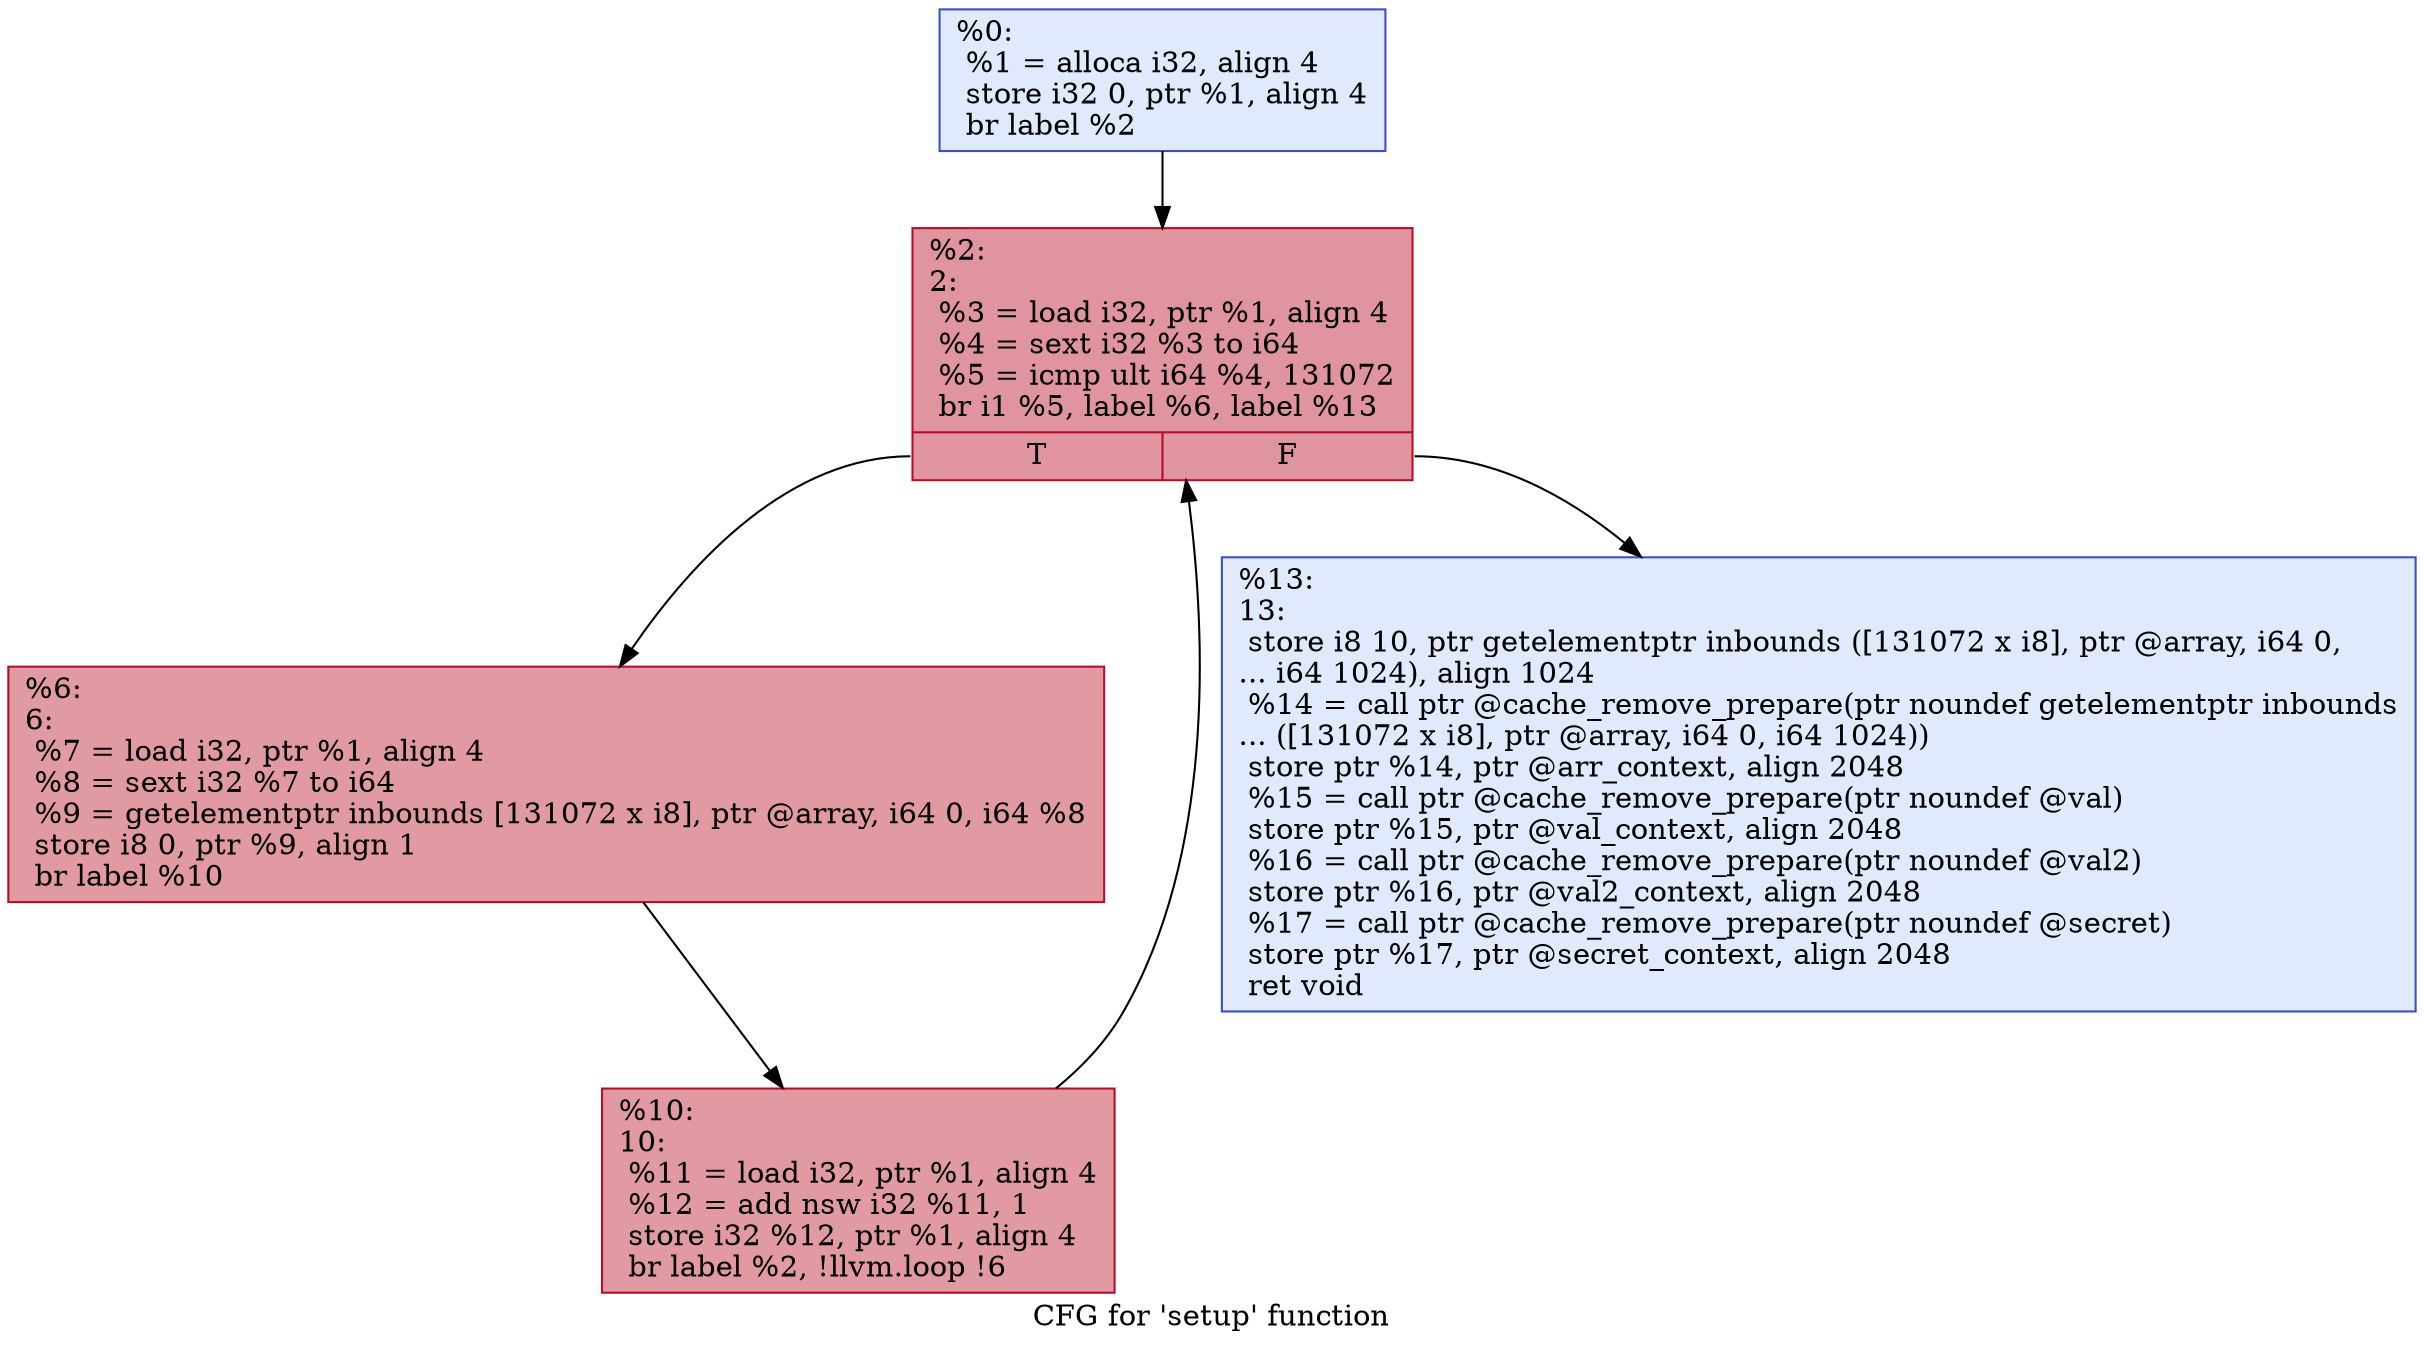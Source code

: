 digraph "CFG for 'setup' function" {
	label="CFG for 'setup' function";

	Node0x60000292d140 [shape=record,color="#3d50c3ff", style=filled, fillcolor="#b9d0f970",label="{%0:\l  %1 = alloca i32, align 4\l  store i32 0, ptr %1, align 4\l  br label %2\l}"];
	Node0x60000292d140 -> Node0x60000292d180;
	Node0x60000292d180 [shape=record,color="#b70d28ff", style=filled, fillcolor="#b70d2870",label="{%2:\l2:                                                \l  %3 = load i32, ptr %1, align 4\l  %4 = sext i32 %3 to i64\l  %5 = icmp ult i64 %4, 131072\l  br i1 %5, label %6, label %13\l|{<s0>T|<s1>F}}"];
	Node0x60000292d180:s0 -> Node0x60000292d200;
	Node0x60000292d180:s1 -> Node0x60000292d280;
	Node0x60000292d200 [shape=record,color="#b70d28ff", style=filled, fillcolor="#bb1b2c70",label="{%6:\l6:                                                \l  %7 = load i32, ptr %1, align 4\l  %8 = sext i32 %7 to i64\l  %9 = getelementptr inbounds [131072 x i8], ptr @array, i64 0, i64 %8\l  store i8 0, ptr %9, align 1\l  br label %10\l}"];
	Node0x60000292d200 -> Node0x60000292d1c0;
	Node0x60000292d1c0 [shape=record,color="#b70d28ff", style=filled, fillcolor="#bb1b2c70",label="{%10:\l10:                                               \l  %11 = load i32, ptr %1, align 4\l  %12 = add nsw i32 %11, 1\l  store i32 %12, ptr %1, align 4\l  br label %2, !llvm.loop !6\l}"];
	Node0x60000292d1c0 -> Node0x60000292d180;
	Node0x60000292d280 [shape=record,color="#3d50c3ff", style=filled, fillcolor="#b9d0f970",label="{%13:\l13:                                               \l  store i8 10, ptr getelementptr inbounds ([131072 x i8], ptr @array, i64 0,\l... i64 1024), align 1024\l  %14 = call ptr @cache_remove_prepare(ptr noundef getelementptr inbounds\l... ([131072 x i8], ptr @array, i64 0, i64 1024))\l  store ptr %14, ptr @arr_context, align 2048\l  %15 = call ptr @cache_remove_prepare(ptr noundef @val)\l  store ptr %15, ptr @val_context, align 2048\l  %16 = call ptr @cache_remove_prepare(ptr noundef @val2)\l  store ptr %16, ptr @val2_context, align 2048\l  %17 = call ptr @cache_remove_prepare(ptr noundef @secret)\l  store ptr %17, ptr @secret_context, align 2048\l  ret void\l}"];
}
